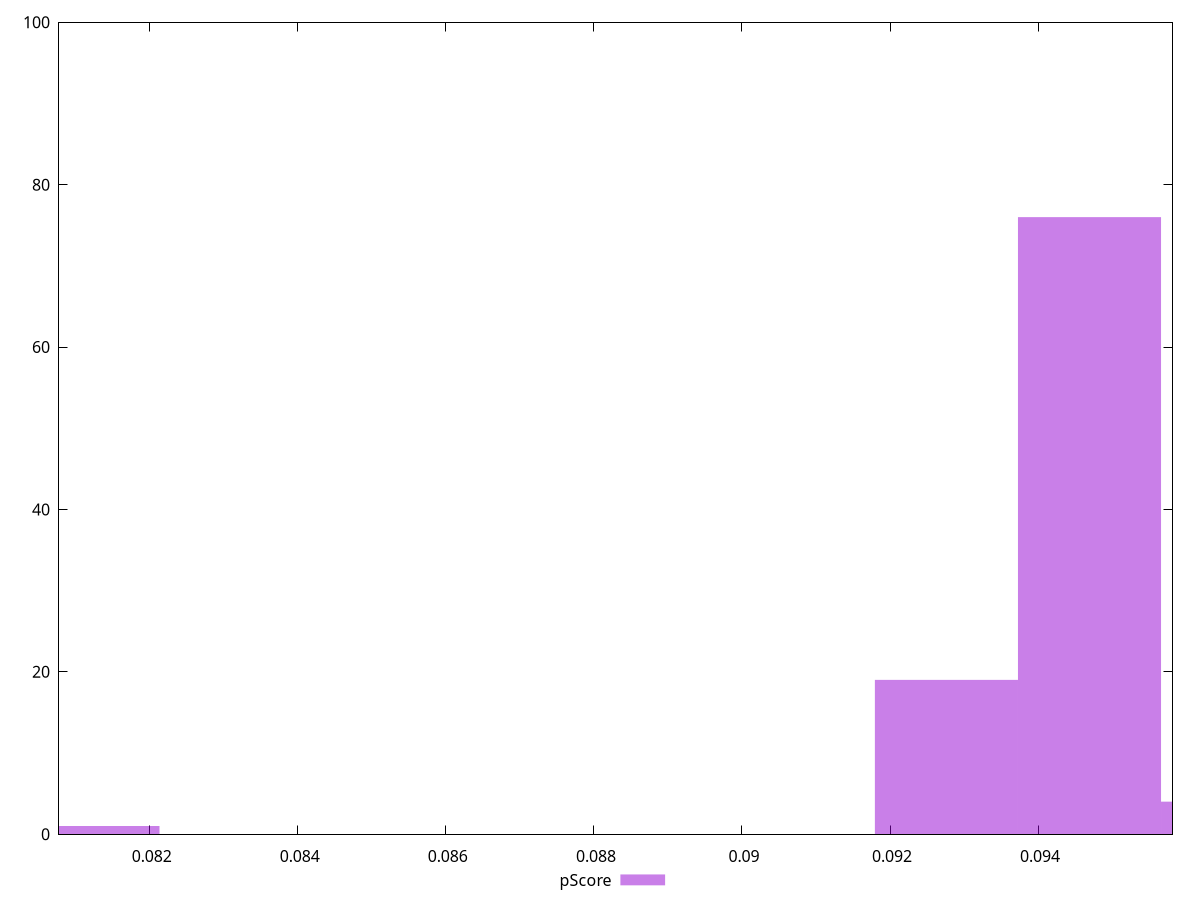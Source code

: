 reset

$pScore <<EOF
0.0811663622694239 1
0.09469408931432789 76
0.09276155687934161 19
0.09662662174931418 4
EOF

set key outside below
set boxwidth 0.0019325324349862836
set xrange [0.08077521444840269:0.09581513979361556]
set yrange [0:100]
set trange [0:100]
set style fill transparent solid 0.5 noborder
set terminal svg size 640, 490 enhanced background rgb 'white'
set output "reports/report_00033_2021-03-01T14-23-16.841Z/interactive/samples/astro-cached/pScore/histogram.svg"

plot $pScore title "pScore" with boxes

reset
